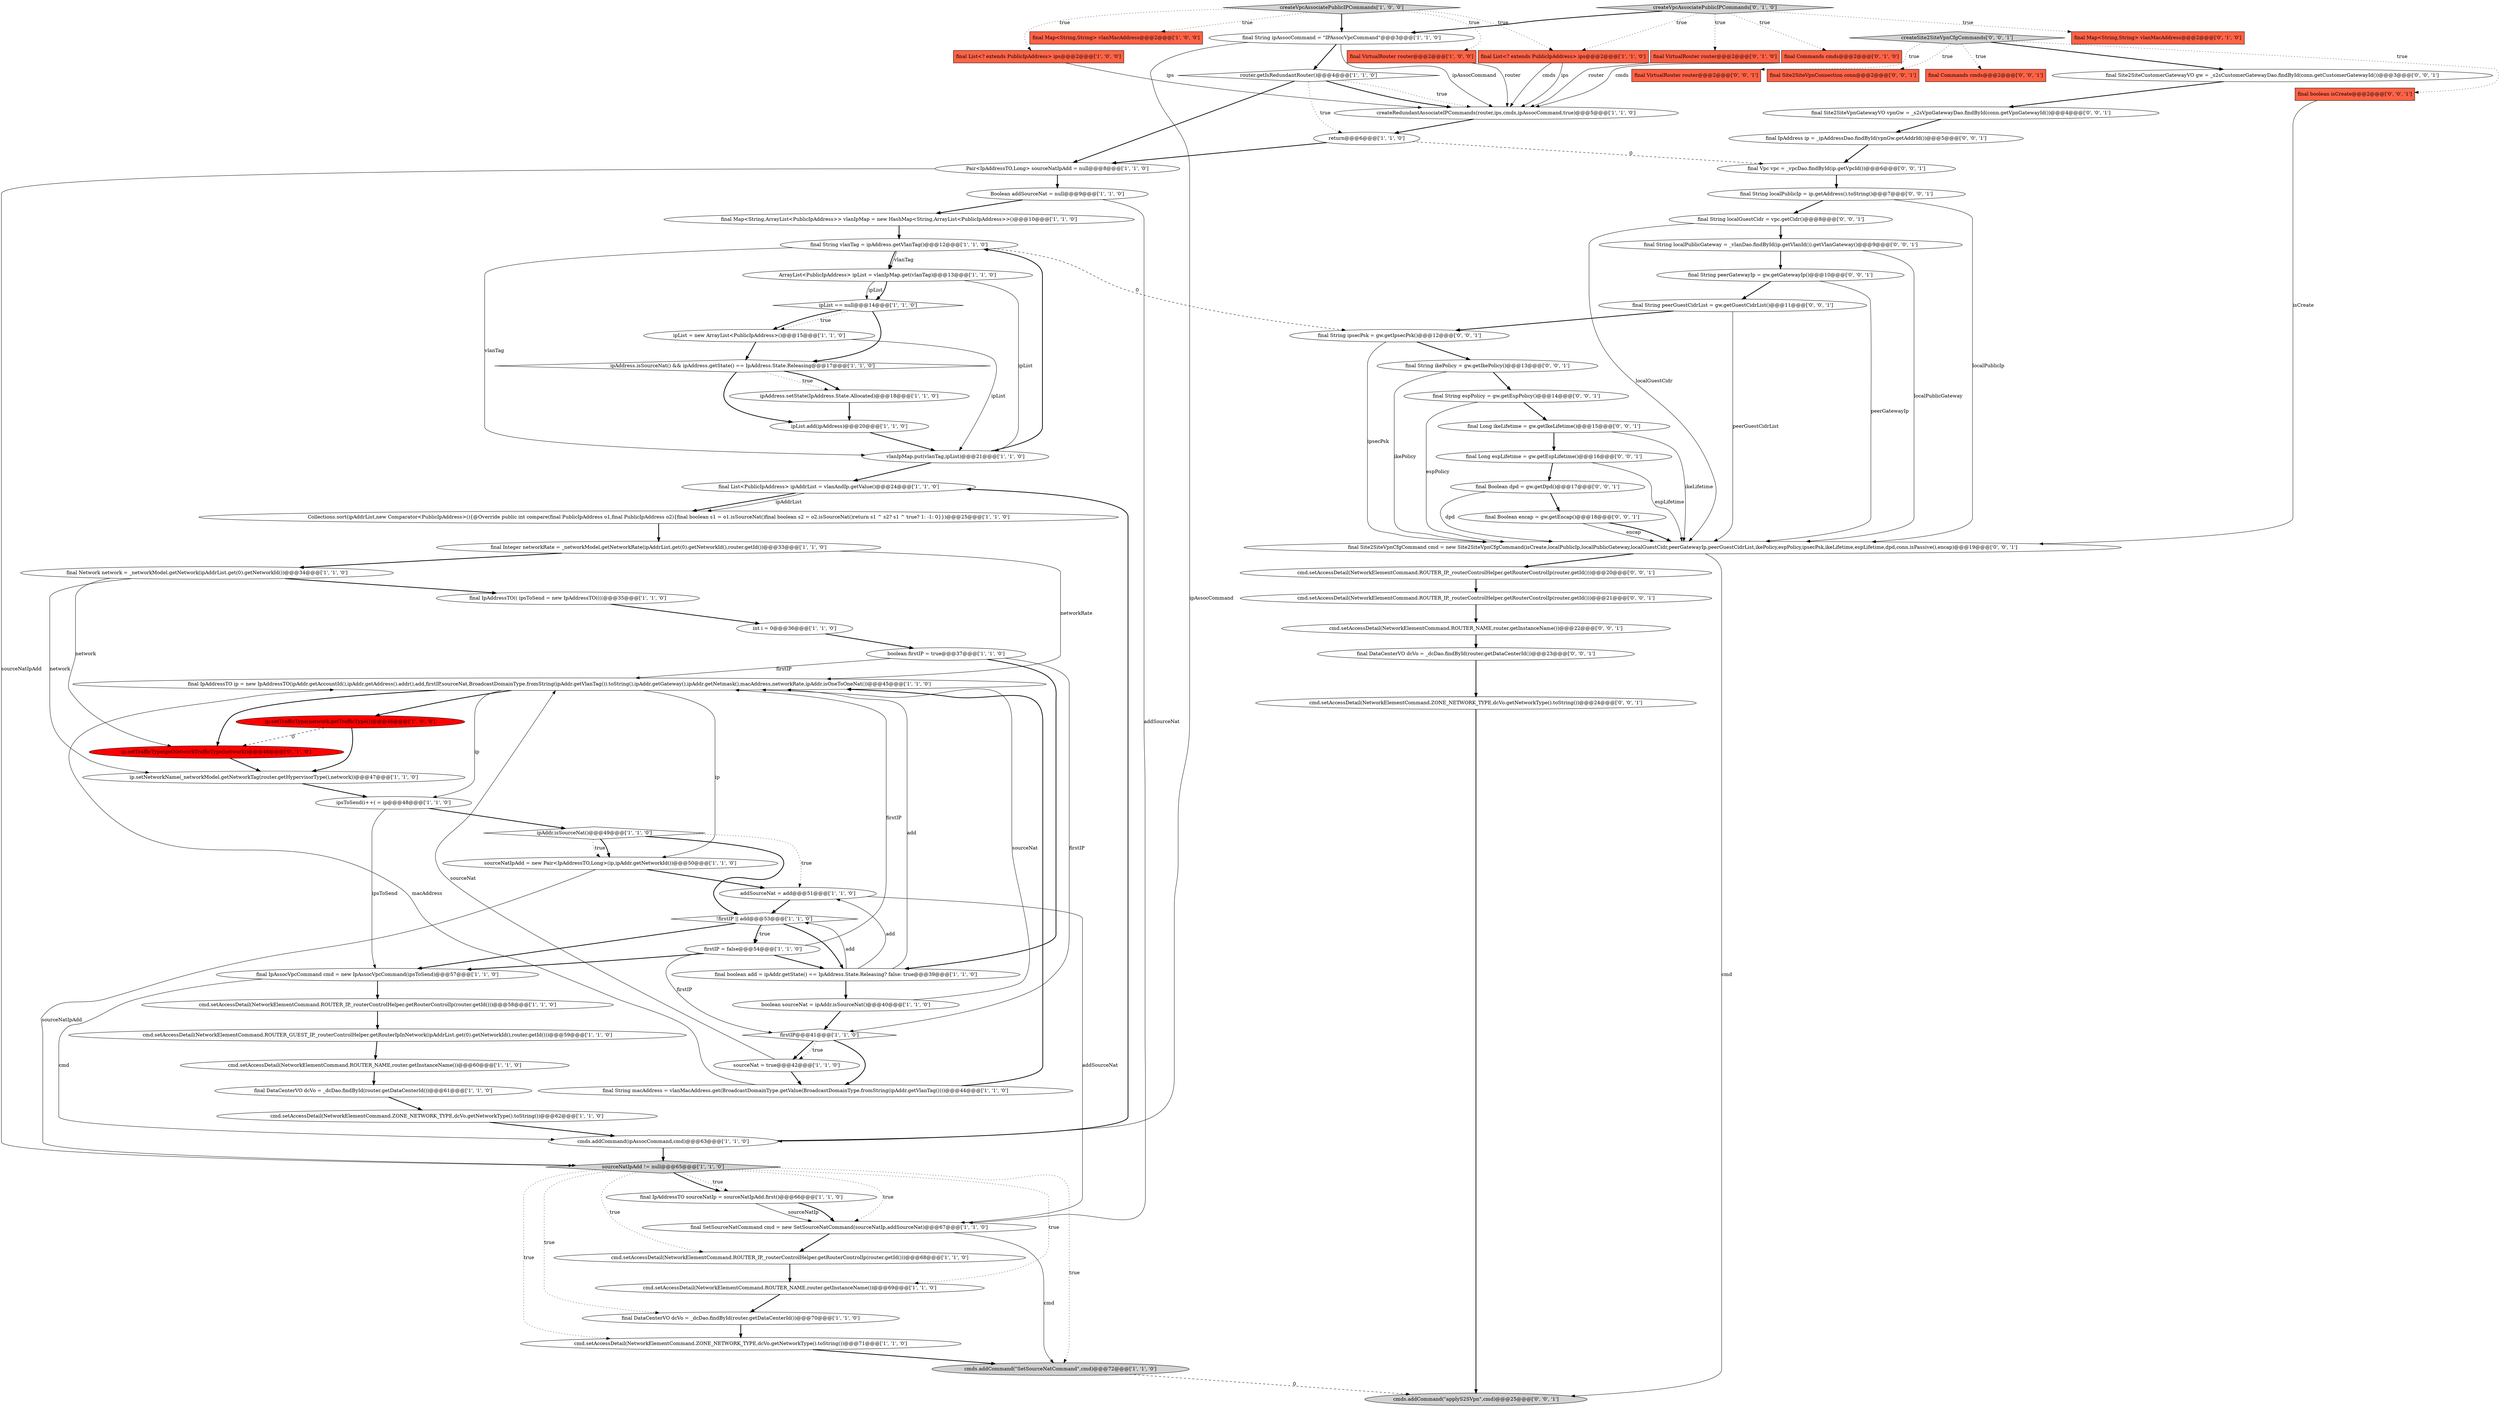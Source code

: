 digraph {
20 [style = filled, label = "final String vlanTag = ipAddress.getVlanTag()@@@12@@@['1', '1', '0']", fillcolor = white, shape = ellipse image = "AAA0AAABBB1BBB"];
69 [style = filled, label = "final String espPolicy = gw.getEspPolicy()@@@14@@@['0', '0', '1']", fillcolor = white, shape = ellipse image = "AAA0AAABBB3BBB"];
25 [style = filled, label = "router.getIsRedundantRouter()@@@4@@@['1', '1', '0']", fillcolor = white, shape = diamond image = "AAA0AAABBB1BBB"];
8 [style = filled, label = "final Map<String,String> vlanMacAddress@@@2@@@['1', '0', '0']", fillcolor = tomato, shape = box image = "AAA0AAABBB1BBB"];
27 [style = filled, label = "cmd.setAccessDetail(NetworkElementCommand.ROUTER_IP,_routerControlHelper.getRouterControlIp(router.getId()))@@@68@@@['1', '1', '0']", fillcolor = white, shape = ellipse image = "AAA0AAABBB1BBB"];
29 [style = filled, label = "ip.setTrafficType(network.getTrafficType())@@@46@@@['1', '0', '0']", fillcolor = red, shape = ellipse image = "AAA1AAABBB1BBB"];
42 [style = filled, label = "final IpAddressTO(( ipsToSend = new IpAddressTO((((@@@35@@@['1', '1', '0']", fillcolor = white, shape = ellipse image = "AAA0AAABBB1BBB"];
57 [style = filled, label = "createVpcAssociatePublicIPCommands['0', '1', '0']", fillcolor = lightgray, shape = diamond image = "AAA0AAABBB2BBB"];
1 [style = filled, label = "final VirtualRouter router@@@2@@@['1', '0', '0']", fillcolor = tomato, shape = box image = "AAA0AAABBB1BBB"];
23 [style = filled, label = "final List<? extends PublicIpAddress> ips@@@2@@@['1', '0', '0']", fillcolor = tomato, shape = box image = "AAA0AAABBB1BBB"];
83 [style = filled, label = "cmd.setAccessDetail(NetworkElementCommand.ROUTER_IP,_routerControlHelper.getRouterControlIp(router.getId()))@@@21@@@['0', '0', '1']", fillcolor = white, shape = ellipse image = "AAA0AAABBB3BBB"];
48 [style = filled, label = "final String ipAssocCommand = \"IPAssocVpcCommand\"@@@3@@@['1', '1', '0']", fillcolor = white, shape = ellipse image = "AAA0AAABBB1BBB"];
49 [style = filled, label = "final IpAssocVpcCommand cmd = new IpAssocVpcCommand(ipsToSend)@@@57@@@['1', '1', '0']", fillcolor = white, shape = ellipse image = "AAA0AAABBB1BBB"];
18 [style = filled, label = "Boolean addSourceNat = null@@@9@@@['1', '1', '0']", fillcolor = white, shape = ellipse image = "AAA0AAABBB1BBB"];
88 [style = filled, label = "cmd.setAccessDetail(NetworkElementCommand.ROUTER_NAME,router.getInstanceName())@@@22@@@['0', '0', '1']", fillcolor = white, shape = ellipse image = "AAA0AAABBB3BBB"];
10 [style = filled, label = "sourceNatIpAdd != null@@@65@@@['1', '1', '0']", fillcolor = lightgray, shape = diamond image = "AAA0AAABBB1BBB"];
12 [style = filled, label = "ArrayList<PublicIpAddress> ipList = vlanIpMap.get(vlanTag)@@@13@@@['1', '1', '0']", fillcolor = white, shape = ellipse image = "AAA0AAABBB1BBB"];
56 [style = filled, label = "final Map<String,String> vlanMacAddress@@@2@@@['0', '1', '0']", fillcolor = tomato, shape = box image = "AAA0AAABBB2BBB"];
73 [style = filled, label = "final boolean isCreate@@@2@@@['0', '0', '1']", fillcolor = tomato, shape = box image = "AAA0AAABBB3BBB"];
47 [style = filled, label = "boolean sourceNat = ipAddr.isSourceNat()@@@40@@@['1', '1', '0']", fillcolor = white, shape = ellipse image = "AAA0AAABBB1BBB"];
14 [style = filled, label = "final IpAddressTO sourceNatIp = sourceNatIpAdd.first()@@@66@@@['1', '1', '0']", fillcolor = white, shape = ellipse image = "AAA0AAABBB1BBB"];
19 [style = filled, label = "sourceNatIpAdd = new Pair<IpAddressTO,Long>(ip,ipAddr.getNetworkId())@@@50@@@['1', '1', '0']", fillcolor = white, shape = ellipse image = "AAA0AAABBB1BBB"];
76 [style = filled, label = "final Site2SiteVpnGatewayVO vpnGw = _s2sVpnGatewayDao.findById(conn.getVpnGatewayId())@@@4@@@['0', '0', '1']", fillcolor = white, shape = ellipse image = "AAA0AAABBB3BBB"];
36 [style = filled, label = "cmd.setAccessDetail(NetworkElementCommand.ZONE_NETWORK_TYPE,dcVo.getNetworkType().toString())@@@71@@@['1', '1', '0']", fillcolor = white, shape = ellipse image = "AAA0AAABBB1BBB"];
7 [style = filled, label = "cmd.setAccessDetail(NetworkElementCommand.ROUTER_NAME,router.getInstanceName())@@@69@@@['1', '1', '0']", fillcolor = white, shape = ellipse image = "AAA0AAABBB1BBB"];
16 [style = filled, label = "cmds.addCommand(\"SetSourceNatCommand\",cmd)@@@72@@@['1', '1', '0']", fillcolor = lightgray, shape = ellipse image = "AAA0AAABBB1BBB"];
30 [style = filled, label = "ipList == null@@@14@@@['1', '1', '0']", fillcolor = white, shape = diamond image = "AAA0AAABBB1BBB"];
46 [style = filled, label = "final DataCenterVO dcVo = _dcDao.findById(router.getDataCenterId())@@@61@@@['1', '1', '0']", fillcolor = white, shape = ellipse image = "AAA0AAABBB1BBB"];
50 [style = filled, label = "cmds.addCommand(ipAssocCommand,cmd)@@@63@@@['1', '1', '0']", fillcolor = white, shape = ellipse image = "AAA0AAABBB1BBB"];
72 [style = filled, label = "final Long ikeLifetime = gw.getIkeLifetime()@@@15@@@['0', '0', '1']", fillcolor = white, shape = ellipse image = "AAA0AAABBB3BBB"];
2 [style = filled, label = "ip.setNetworkName(_networkModel.getNetworkTag(router.getHypervisorType(),network))@@@47@@@['1', '1', '0']", fillcolor = white, shape = ellipse image = "AAA0AAABBB1BBB"];
64 [style = filled, label = "final String peerGuestCidrList = gw.getGuestCidrList()@@@11@@@['0', '0', '1']", fillcolor = white, shape = ellipse image = "AAA0AAABBB3BBB"];
40 [style = filled, label = "final List<? extends PublicIpAddress> ips@@@2@@@['1', '1', '0']", fillcolor = tomato, shape = box image = "AAA0AAABBB1BBB"];
59 [style = filled, label = "final VirtualRouter router@@@2@@@['0', '1', '0']", fillcolor = tomato, shape = box image = "AAA0AAABBB2BBB"];
87 [style = filled, label = "final String ipsecPsk = gw.getIpsecPsk()@@@12@@@['0', '0', '1']", fillcolor = white, shape = ellipse image = "AAA0AAABBB3BBB"];
5 [style = filled, label = "final IpAddressTO ip = new IpAddressTO(ipAddr.getAccountId(),ipAddr.getAddress().addr(),add,firstIP,sourceNat,BroadcastDomainType.fromString(ipAddr.getVlanTag()).toString(),ipAddr.getGateway(),ipAddr.getNetmask(),macAddress,networkRate,ipAddr.isOneToOneNat())@@@45@@@['1', '1', '0']", fillcolor = white, shape = ellipse image = "AAA0AAABBB1BBB"];
22 [style = filled, label = "sourceNat = true@@@42@@@['1', '1', '0']", fillcolor = white, shape = ellipse image = "AAA0AAABBB1BBB"];
61 [style = filled, label = "cmd.setAccessDetail(NetworkElementCommand.ZONE_NETWORK_TYPE,dcVo.getNetworkType().toString())@@@24@@@['0', '0', '1']", fillcolor = white, shape = ellipse image = "AAA0AAABBB3BBB"];
60 [style = filled, label = "final Commands cmds@@@2@@@['0', '1', '0']", fillcolor = tomato, shape = box image = "AAA0AAABBB2BBB"];
13 [style = filled, label = "cmd.setAccessDetail(NetworkElementCommand.ZONE_NETWORK_TYPE,dcVo.getNetworkType().toString())@@@62@@@['1', '1', '0']", fillcolor = white, shape = ellipse image = "AAA0AAABBB1BBB"];
38 [style = filled, label = "Collections.sort(ipAddrList,new Comparator<PublicIpAddress>(){@Override public int compare(final PublicIpAddress o1,final PublicIpAddress o2){final boolean s1 = o1.isSourceNat()final boolean s2 = o2.isSourceNat()return s1 ^ s2? s1 ^ true? 1: -1: 0}})@@@25@@@['1', '1', '0']", fillcolor = white, shape = ellipse image = "AAA0AAABBB1BBB"];
52 [style = filled, label = "ipAddress.isSourceNat() && ipAddress.getState() == IpAddress.State.Releasing@@@17@@@['1', '1', '0']", fillcolor = white, shape = diamond image = "AAA0AAABBB1BBB"];
0 [style = filled, label = "final Integer networkRate = _networkModel.getNetworkRate(ipAddrList.get(0).getNetworkId(),router.getId())@@@33@@@['1', '1', '0']", fillcolor = white, shape = ellipse image = "AAA0AAABBB1BBB"];
21 [style = filled, label = "ipList.add(ipAddress)@@@20@@@['1', '1', '0']", fillcolor = white, shape = ellipse image = "AAA0AAABBB1BBB"];
68 [style = filled, label = "final String peerGatewayIp = gw.getGatewayIp()@@@10@@@['0', '0', '1']", fillcolor = white, shape = ellipse image = "AAA0AAABBB3BBB"];
35 [style = filled, label = "cmd.setAccessDetail(NetworkElementCommand.ROUTER_IP,_routerControlHelper.getRouterControlIp(router.getId()))@@@58@@@['1', '1', '0']", fillcolor = white, shape = ellipse image = "AAA0AAABBB1BBB"];
45 [style = filled, label = "createRedundantAssociateIPCommands(router,ips,cmds,ipAssocCommand,true)@@@5@@@['1', '1', '0']", fillcolor = white, shape = ellipse image = "AAA0AAABBB1BBB"];
15 [style = filled, label = "!firstIP || add@@@53@@@['1', '1', '0']", fillcolor = white, shape = diamond image = "AAA0AAABBB1BBB"];
62 [style = filled, label = "final VirtualRouter router@@@2@@@['0', '0', '1']", fillcolor = tomato, shape = box image = "AAA0AAABBB3BBB"];
84 [style = filled, label = "final String localPublicGateway = _vlanDao.findById(ip.getVlanId()).getVlanGateway()@@@9@@@['0', '0', '1']", fillcolor = white, shape = ellipse image = "AAA0AAABBB3BBB"];
74 [style = filled, label = "final Vpc vpc = _vpcDao.findById(ip.getVpcId())@@@6@@@['0', '0', '1']", fillcolor = white, shape = ellipse image = "AAA0AAABBB3BBB"];
70 [style = filled, label = "final Site2SiteVpnConnection conn@@@2@@@['0', '0', '1']", fillcolor = tomato, shape = box image = "AAA0AAABBB3BBB"];
65 [style = filled, label = "final Boolean dpd = gw.getDpd()@@@17@@@['0', '0', '1']", fillcolor = white, shape = ellipse image = "AAA0AAABBB3BBB"];
82 [style = filled, label = "final Site2SiteVpnCfgCommand cmd = new Site2SiteVpnCfgCommand(isCreate,localPublicIp,localPublicGateway,localGuestCidr,peerGatewayIp,peerGuestCidrList,ikePolicy,espPolicy,ipsecPsk,ikeLifetime,espLifetime,dpd,conn.isPassive(),encap)@@@19@@@['0', '0', '1']", fillcolor = white, shape = ellipse image = "AAA0AAABBB3BBB"];
34 [style = filled, label = "vlanIpMap.put(vlanTag,ipList)@@@21@@@['1', '1', '0']", fillcolor = white, shape = ellipse image = "AAA0AAABBB1BBB"];
75 [style = filled, label = "final String localGuestCidr = vpc.getCidr()@@@8@@@['0', '0', '1']", fillcolor = white, shape = ellipse image = "AAA0AAABBB3BBB"];
85 [style = filled, label = "cmds.addCommand(\"applyS2SVpn\",cmd)@@@25@@@['0', '0', '1']", fillcolor = lightgray, shape = ellipse image = "AAA0AAABBB3BBB"];
55 [style = filled, label = "cmd.setAccessDetail(NetworkElementCommand.ROUTER_NAME,router.getInstanceName())@@@60@@@['1', '1', '0']", fillcolor = white, shape = ellipse image = "AAA0AAABBB1BBB"];
31 [style = filled, label = "Pair<IpAddressTO,Long> sourceNatIpAdd = null@@@8@@@['1', '1', '0']", fillcolor = white, shape = ellipse image = "AAA0AAABBB1BBB"];
11 [style = filled, label = "final DataCenterVO dcVo = _dcDao.findById(router.getDataCenterId())@@@70@@@['1', '1', '0']", fillcolor = white, shape = ellipse image = "AAA0AAABBB1BBB"];
86 [style = filled, label = "final DataCenterVO dcVo = _dcDao.findById(router.getDataCenterId())@@@23@@@['0', '0', '1']", fillcolor = white, shape = ellipse image = "AAA0AAABBB3BBB"];
58 [style = filled, label = "ip.setTrafficType(getNetworkTrafficType(network))@@@46@@@['0', '1', '0']", fillcolor = red, shape = ellipse image = "AAA1AAABBB2BBB"];
80 [style = filled, label = "createSite2SiteVpnCfgCommands['0', '0', '1']", fillcolor = lightgray, shape = diamond image = "AAA0AAABBB3BBB"];
54 [style = filled, label = "addSourceNat = add@@@51@@@['1', '1', '0']", fillcolor = white, shape = ellipse image = "AAA0AAABBB1BBB"];
43 [style = filled, label = "firstIP = false@@@54@@@['1', '1', '0']", fillcolor = white, shape = ellipse image = "AAA0AAABBB1BBB"];
44 [style = filled, label = "cmd.setAccessDetail(NetworkElementCommand.ROUTER_GUEST_IP,_routerControlHelper.getRouterIpInNetwork(ipAddrList.get(0).getNetworkId(),router.getId()))@@@59@@@['1', '1', '0']", fillcolor = white, shape = ellipse image = "AAA0AAABBB1BBB"];
79 [style = filled, label = "final Commands cmds@@@2@@@['0', '0', '1']", fillcolor = tomato, shape = box image = "AAA0AAABBB3BBB"];
17 [style = filled, label = "final List<PublicIpAddress> ipAddrList = vlanAndIp.getValue()@@@24@@@['1', '1', '0']", fillcolor = white, shape = ellipse image = "AAA0AAABBB1BBB"];
81 [style = filled, label = "final IpAddress ip = _ipAddressDao.findById(vpnGw.getAddrId())@@@5@@@['0', '0', '1']", fillcolor = white, shape = ellipse image = "AAA0AAABBB3BBB"];
53 [style = filled, label = "ipAddress.setState(IpAddress.State.Allocated)@@@18@@@['1', '1', '0']", fillcolor = white, shape = ellipse image = "AAA0AAABBB1BBB"];
78 [style = filled, label = "final String localPublicIp = ip.getAddress().toString()@@@7@@@['0', '0', '1']", fillcolor = white, shape = ellipse image = "AAA0AAABBB3BBB"];
26 [style = filled, label = "return@@@6@@@['1', '1', '0']", fillcolor = white, shape = ellipse image = "AAA0AAABBB1BBB"];
4 [style = filled, label = "ipsToSend(i++( = ip@@@48@@@['1', '1', '0']", fillcolor = white, shape = ellipse image = "AAA0AAABBB1BBB"];
9 [style = filled, label = "firstIP@@@41@@@['1', '1', '0']", fillcolor = white, shape = diamond image = "AAA0AAABBB1BBB"];
66 [style = filled, label = "final String ikePolicy = gw.getIkePolicy()@@@13@@@['0', '0', '1']", fillcolor = white, shape = ellipse image = "AAA0AAABBB3BBB"];
24 [style = filled, label = "final boolean add = ipAddr.getState() == IpAddress.State.Releasing? false: true@@@39@@@['1', '1', '0']", fillcolor = white, shape = ellipse image = "AAA0AAABBB1BBB"];
67 [style = filled, label = "final Site2SiteCustomerGatewayVO gw = _s2sCustomerGatewayDao.findById(conn.getCustomerGatewayId())@@@3@@@['0', '0', '1']", fillcolor = white, shape = ellipse image = "AAA0AAABBB3BBB"];
41 [style = filled, label = "final SetSourceNatCommand cmd = new SetSourceNatCommand(sourceNatIp,addSourceNat)@@@67@@@['1', '1', '0']", fillcolor = white, shape = ellipse image = "AAA0AAABBB1BBB"];
3 [style = filled, label = "final Network network = _networkModel.getNetwork(ipAddrList.get(0).getNetworkId())@@@34@@@['1', '1', '0']", fillcolor = white, shape = ellipse image = "AAA0AAABBB1BBB"];
28 [style = filled, label = "final String macAddress = vlanMacAddress.get(BroadcastDomainType.getValue(BroadcastDomainType.fromString(ipAddr.getVlanTag())))@@@44@@@['1', '1', '0']", fillcolor = white, shape = ellipse image = "AAA0AAABBB1BBB"];
51 [style = filled, label = "createVpcAssociatePublicIPCommands['1', '0', '0']", fillcolor = lightgray, shape = diamond image = "AAA0AAABBB1BBB"];
37 [style = filled, label = "ipList = new ArrayList<PublicIpAddress>()@@@15@@@['1', '1', '0']", fillcolor = white, shape = ellipse image = "AAA0AAABBB1BBB"];
33 [style = filled, label = "final Map<String,ArrayList<PublicIpAddress>> vlanIpMap = new HashMap<String,ArrayList<PublicIpAddress>>()@@@10@@@['1', '1', '0']", fillcolor = white, shape = ellipse image = "AAA0AAABBB1BBB"];
77 [style = filled, label = "cmd.setAccessDetail(NetworkElementCommand.ROUTER_IP,_routerControlHelper.getRouterControlIp(router.getId()))@@@20@@@['0', '0', '1']", fillcolor = white, shape = ellipse image = "AAA0AAABBB3BBB"];
39 [style = filled, label = "boolean firstIP = true@@@37@@@['1', '1', '0']", fillcolor = white, shape = ellipse image = "AAA0AAABBB1BBB"];
71 [style = filled, label = "final Long espLifetime = gw.getEspLifetime()@@@16@@@['0', '0', '1']", fillcolor = white, shape = ellipse image = "AAA0AAABBB3BBB"];
32 [style = filled, label = "int i = 0@@@36@@@['1', '1', '0']", fillcolor = white, shape = ellipse image = "AAA0AAABBB1BBB"];
6 [style = filled, label = "ipAddr.isSourceNat()@@@49@@@['1', '1', '0']", fillcolor = white, shape = diamond image = "AAA0AAABBB1BBB"];
63 [style = filled, label = "final Boolean encap = gw.getEncap()@@@18@@@['0', '0', '1']", fillcolor = white, shape = ellipse image = "AAA0AAABBB3BBB"];
47->9 [style = bold, label=""];
88->86 [style = bold, label=""];
22->5 [style = solid, label="sourceNat"];
34->20 [style = bold, label=""];
83->88 [style = bold, label=""];
46->13 [style = bold, label=""];
25->45 [style = bold, label=""];
40->45 [style = solid, label="cmds"];
30->52 [style = bold, label=""];
53->21 [style = bold, label=""];
72->82 [style = solid, label="ikeLifetime"];
78->82 [style = solid, label="localPublicIp"];
39->24 [style = bold, label=""];
68->82 [style = solid, label="peerGatewayIp"];
11->36 [style = bold, label=""];
6->19 [style = dotted, label="true"];
25->31 [style = bold, label=""];
17->38 [style = bold, label=""];
84->82 [style = solid, label="localPublicGateway"];
29->2 [style = bold, label=""];
12->30 [style = solid, label="ipList"];
51->48 [style = bold, label=""];
78->75 [style = bold, label=""];
80->62 [style = dotted, label="true"];
43->24 [style = bold, label=""];
34->17 [style = bold, label=""];
50->10 [style = bold, label=""];
20->34 [style = solid, label="vlanTag"];
27->7 [style = bold, label=""];
76->81 [style = bold, label=""];
69->72 [style = bold, label=""];
15->43 [style = dotted, label="true"];
52->21 [style = bold, label=""];
4->49 [style = solid, label="ipsToSend"];
71->65 [style = bold, label=""];
10->16 [style = dotted, label="true"];
18->41 [style = solid, label="addSourceNat"];
51->23 [style = dotted, label="true"];
17->38 [style = solid, label="ipAddrList"];
39->9 [style = solid, label="firstIP"];
0->3 [style = bold, label=""];
5->29 [style = bold, label=""];
80->79 [style = dotted, label="true"];
20->87 [style = dashed, label="0"];
28->5 [style = bold, label=""];
7->11 [style = bold, label=""];
43->5 [style = solid, label="firstIP"];
12->34 [style = solid, label="ipList"];
29->58 [style = dashed, label="0"];
74->78 [style = bold, label=""];
35->44 [style = bold, label=""];
10->14 [style = bold, label=""];
66->82 [style = solid, label="ikePolicy"];
41->16 [style = solid, label="cmd"];
5->19 [style = solid, label="ip"];
58->2 [style = bold, label=""];
24->15 [style = solid, label="add"];
2->4 [style = bold, label=""];
24->47 [style = bold, label=""];
39->5 [style = solid, label="firstIP"];
48->45 [style = solid, label="ipAssocCommand"];
66->69 [style = bold, label=""];
25->45 [style = dotted, label="true"];
63->82 [style = solid, label="encap"];
28->5 [style = solid, label="macAddress"];
44->55 [style = bold, label=""];
84->68 [style = bold, label=""];
57->40 [style = dotted, label="true"];
3->58 [style = solid, label="network"];
72->71 [style = bold, label=""];
6->54 [style = dotted, label="true"];
82->85 [style = solid, label="cmd"];
38->0 [style = bold, label=""];
23->45 [style = solid, label="ips"];
42->32 [style = bold, label=""];
36->16 [style = bold, label=""];
3->2 [style = solid, label="network"];
24->5 [style = solid, label="add"];
37->34 [style = solid, label="ipList"];
5->4 [style = solid, label="ip"];
40->45 [style = solid, label="ips"];
25->26 [style = dotted, label="true"];
75->82 [style = solid, label="localGuestCidr"];
57->60 [style = dotted, label="true"];
9->22 [style = bold, label=""];
41->27 [style = bold, label=""];
49->35 [style = bold, label=""];
24->54 [style = solid, label="add"];
82->77 [style = bold, label=""];
50->17 [style = bold, label=""];
18->33 [style = bold, label=""];
21->34 [style = bold, label=""];
69->82 [style = solid, label="espPolicy"];
22->28 [style = bold, label=""];
10->41 [style = dotted, label="true"];
1->45 [style = solid, label="router"];
14->41 [style = solid, label="sourceNatIp"];
54->15 [style = bold, label=""];
31->10 [style = solid, label="sourceNatIpAdd"];
52->53 [style = dotted, label="true"];
3->42 [style = bold, label=""];
6->15 [style = bold, label=""];
13->50 [style = bold, label=""];
19->54 [style = bold, label=""];
9->28 [style = bold, label=""];
80->73 [style = dotted, label="true"];
26->31 [style = bold, label=""];
47->5 [style = solid, label="sourceNat"];
10->11 [style = dotted, label="true"];
81->74 [style = bold, label=""];
15->43 [style = bold, label=""];
80->67 [style = bold, label=""];
60->45 [style = solid, label="cmds"];
77->83 [style = bold, label=""];
51->40 [style = dotted, label="true"];
43->9 [style = solid, label="firstIP"];
37->52 [style = bold, label=""];
32->39 [style = bold, label=""];
30->37 [style = dotted, label="true"];
5->58 [style = bold, label=""];
71->82 [style = solid, label="espLifetime"];
9->22 [style = dotted, label="true"];
14->41 [style = bold, label=""];
0->5 [style = solid, label="networkRate"];
65->63 [style = bold, label=""];
67->76 [style = bold, label=""];
68->64 [style = bold, label=""];
59->45 [style = solid, label="router"];
15->49 [style = bold, label=""];
63->82 [style = bold, label=""];
86->61 [style = bold, label=""];
61->85 [style = bold, label=""];
16->85 [style = dashed, label="0"];
33->20 [style = bold, label=""];
52->53 [style = bold, label=""];
4->6 [style = bold, label=""];
75->84 [style = bold, label=""];
19->10 [style = solid, label="sourceNatIpAdd"];
57->59 [style = dotted, label="true"];
80->70 [style = dotted, label="true"];
31->18 [style = bold, label=""];
12->30 [style = bold, label=""];
48->50 [style = solid, label="ipAssocCommand"];
6->19 [style = bold, label=""];
73->82 [style = solid, label="isCreate"];
30->37 [style = bold, label=""];
20->12 [style = solid, label="vlanTag"];
49->50 [style = solid, label="cmd"];
57->48 [style = bold, label=""];
10->14 [style = dotted, label="true"];
10->36 [style = dotted, label="true"];
87->82 [style = solid, label="ipsecPsk"];
65->82 [style = solid, label="dpd"];
55->46 [style = bold, label=""];
64->87 [style = bold, label=""];
87->66 [style = bold, label=""];
64->82 [style = solid, label="peerGuestCidrList"];
15->24 [style = bold, label=""];
20->12 [style = bold, label=""];
48->25 [style = bold, label=""];
51->8 [style = dotted, label="true"];
43->49 [style = bold, label=""];
26->74 [style = dashed, label="0"];
45->26 [style = bold, label=""];
10->27 [style = dotted, label="true"];
51->1 [style = dotted, label="true"];
10->7 [style = dotted, label="true"];
54->41 [style = solid, label="addSourceNat"];
57->56 [style = dotted, label="true"];
}
